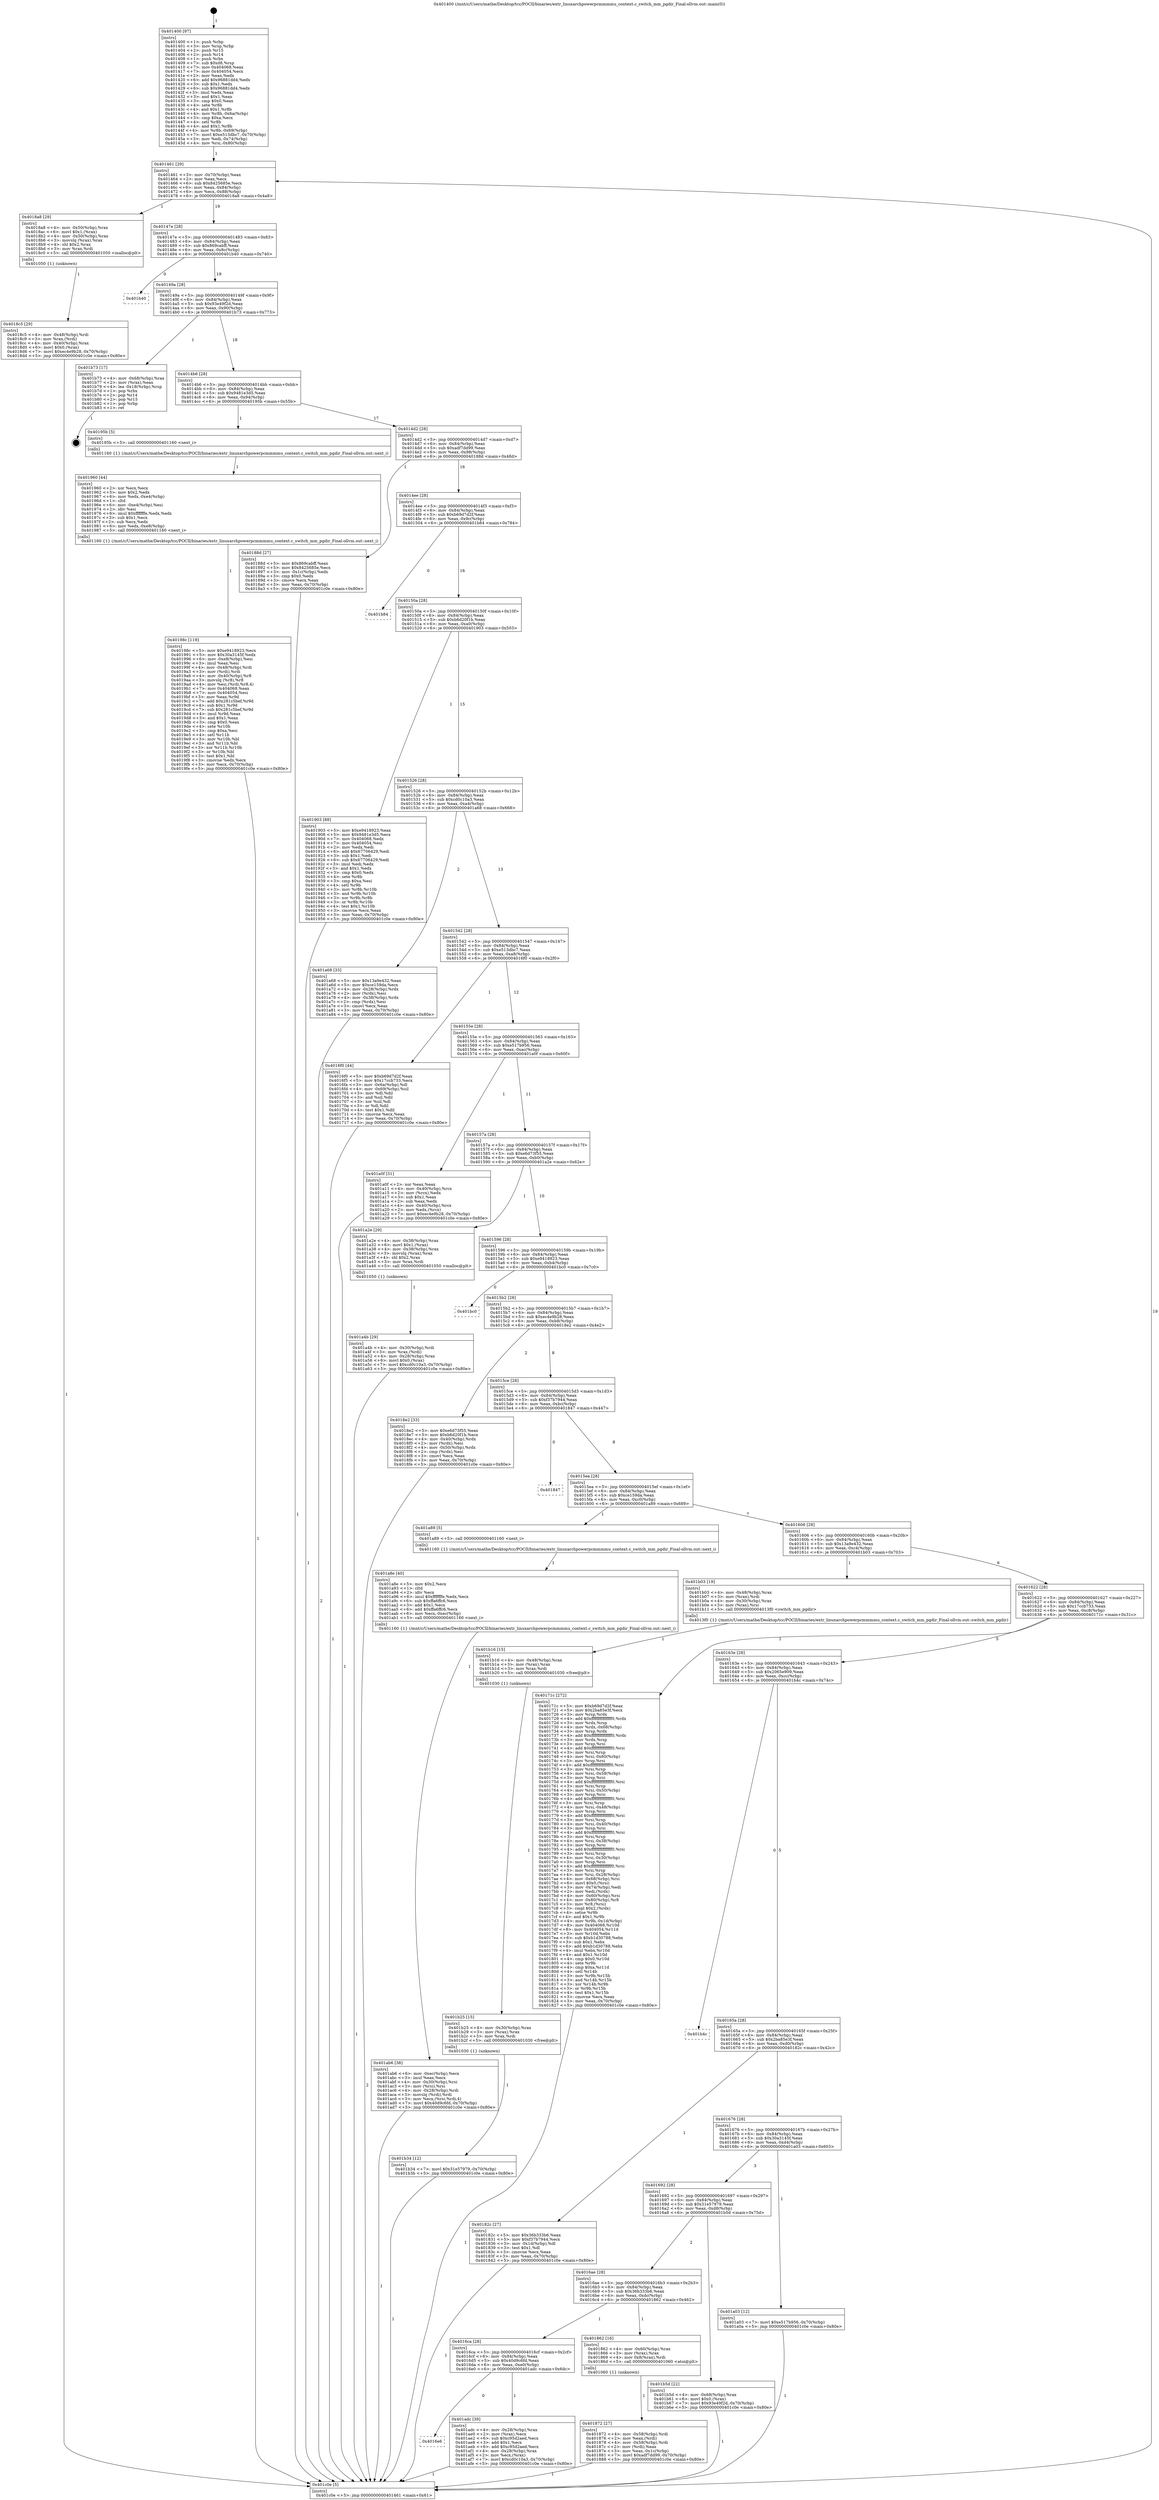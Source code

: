 digraph "0x401400" {
  label = "0x401400 (/mnt/c/Users/mathe/Desktop/tcc/POCII/binaries/extr_linuxarchpowerpcmmmmu_context.c_switch_mm_pgdir_Final-ollvm.out::main(0))"
  labelloc = "t"
  node[shape=record]

  Entry [label="",width=0.3,height=0.3,shape=circle,fillcolor=black,style=filled]
  "0x401461" [label="{
     0x401461 [29]\l
     | [instrs]\l
     &nbsp;&nbsp;0x401461 \<+3\>: mov -0x70(%rbp),%eax\l
     &nbsp;&nbsp;0x401464 \<+2\>: mov %eax,%ecx\l
     &nbsp;&nbsp;0x401466 \<+6\>: sub $0x8425685e,%ecx\l
     &nbsp;&nbsp;0x40146c \<+6\>: mov %eax,-0x84(%rbp)\l
     &nbsp;&nbsp;0x401472 \<+6\>: mov %ecx,-0x88(%rbp)\l
     &nbsp;&nbsp;0x401478 \<+6\>: je 00000000004018a8 \<main+0x4a8\>\l
  }"]
  "0x4018a8" [label="{
     0x4018a8 [29]\l
     | [instrs]\l
     &nbsp;&nbsp;0x4018a8 \<+4\>: mov -0x50(%rbp),%rax\l
     &nbsp;&nbsp;0x4018ac \<+6\>: movl $0x1,(%rax)\l
     &nbsp;&nbsp;0x4018b2 \<+4\>: mov -0x50(%rbp),%rax\l
     &nbsp;&nbsp;0x4018b6 \<+3\>: movslq (%rax),%rax\l
     &nbsp;&nbsp;0x4018b9 \<+4\>: shl $0x2,%rax\l
     &nbsp;&nbsp;0x4018bd \<+3\>: mov %rax,%rdi\l
     &nbsp;&nbsp;0x4018c0 \<+5\>: call 0000000000401050 \<malloc@plt\>\l
     | [calls]\l
     &nbsp;&nbsp;0x401050 \{1\} (unknown)\l
  }"]
  "0x40147e" [label="{
     0x40147e [28]\l
     | [instrs]\l
     &nbsp;&nbsp;0x40147e \<+5\>: jmp 0000000000401483 \<main+0x83\>\l
     &nbsp;&nbsp;0x401483 \<+6\>: mov -0x84(%rbp),%eax\l
     &nbsp;&nbsp;0x401489 \<+5\>: sub $0x869cabff,%eax\l
     &nbsp;&nbsp;0x40148e \<+6\>: mov %eax,-0x8c(%rbp)\l
     &nbsp;&nbsp;0x401494 \<+6\>: je 0000000000401b40 \<main+0x740\>\l
  }"]
  Exit [label="",width=0.3,height=0.3,shape=circle,fillcolor=black,style=filled,peripheries=2]
  "0x401b40" [label="{
     0x401b40\l
  }", style=dashed]
  "0x40149a" [label="{
     0x40149a [28]\l
     | [instrs]\l
     &nbsp;&nbsp;0x40149a \<+5\>: jmp 000000000040149f \<main+0x9f\>\l
     &nbsp;&nbsp;0x40149f \<+6\>: mov -0x84(%rbp),%eax\l
     &nbsp;&nbsp;0x4014a5 \<+5\>: sub $0x93e49f2d,%eax\l
     &nbsp;&nbsp;0x4014aa \<+6\>: mov %eax,-0x90(%rbp)\l
     &nbsp;&nbsp;0x4014b0 \<+6\>: je 0000000000401b73 \<main+0x773\>\l
  }"]
  "0x401b34" [label="{
     0x401b34 [12]\l
     | [instrs]\l
     &nbsp;&nbsp;0x401b34 \<+7\>: movl $0x31e57979,-0x70(%rbp)\l
     &nbsp;&nbsp;0x401b3b \<+5\>: jmp 0000000000401c0e \<main+0x80e\>\l
  }"]
  "0x401b73" [label="{
     0x401b73 [17]\l
     | [instrs]\l
     &nbsp;&nbsp;0x401b73 \<+4\>: mov -0x68(%rbp),%rax\l
     &nbsp;&nbsp;0x401b77 \<+2\>: mov (%rax),%eax\l
     &nbsp;&nbsp;0x401b79 \<+4\>: lea -0x18(%rbp),%rsp\l
     &nbsp;&nbsp;0x401b7d \<+1\>: pop %rbx\l
     &nbsp;&nbsp;0x401b7e \<+2\>: pop %r14\l
     &nbsp;&nbsp;0x401b80 \<+2\>: pop %r15\l
     &nbsp;&nbsp;0x401b82 \<+1\>: pop %rbp\l
     &nbsp;&nbsp;0x401b83 \<+1\>: ret\l
  }"]
  "0x4014b6" [label="{
     0x4014b6 [28]\l
     | [instrs]\l
     &nbsp;&nbsp;0x4014b6 \<+5\>: jmp 00000000004014bb \<main+0xbb\>\l
     &nbsp;&nbsp;0x4014bb \<+6\>: mov -0x84(%rbp),%eax\l
     &nbsp;&nbsp;0x4014c1 \<+5\>: sub $0x9481e3d5,%eax\l
     &nbsp;&nbsp;0x4014c6 \<+6\>: mov %eax,-0x94(%rbp)\l
     &nbsp;&nbsp;0x4014cc \<+6\>: je 000000000040195b \<main+0x55b\>\l
  }"]
  "0x401b25" [label="{
     0x401b25 [15]\l
     | [instrs]\l
     &nbsp;&nbsp;0x401b25 \<+4\>: mov -0x30(%rbp),%rax\l
     &nbsp;&nbsp;0x401b29 \<+3\>: mov (%rax),%rax\l
     &nbsp;&nbsp;0x401b2c \<+3\>: mov %rax,%rdi\l
     &nbsp;&nbsp;0x401b2f \<+5\>: call 0000000000401030 \<free@plt\>\l
     | [calls]\l
     &nbsp;&nbsp;0x401030 \{1\} (unknown)\l
  }"]
  "0x40195b" [label="{
     0x40195b [5]\l
     | [instrs]\l
     &nbsp;&nbsp;0x40195b \<+5\>: call 0000000000401160 \<next_i\>\l
     | [calls]\l
     &nbsp;&nbsp;0x401160 \{1\} (/mnt/c/Users/mathe/Desktop/tcc/POCII/binaries/extr_linuxarchpowerpcmmmmu_context.c_switch_mm_pgdir_Final-ollvm.out::next_i)\l
  }"]
  "0x4014d2" [label="{
     0x4014d2 [28]\l
     | [instrs]\l
     &nbsp;&nbsp;0x4014d2 \<+5\>: jmp 00000000004014d7 \<main+0xd7\>\l
     &nbsp;&nbsp;0x4014d7 \<+6\>: mov -0x84(%rbp),%eax\l
     &nbsp;&nbsp;0x4014dd \<+5\>: sub $0xadf7dd99,%eax\l
     &nbsp;&nbsp;0x4014e2 \<+6\>: mov %eax,-0x98(%rbp)\l
     &nbsp;&nbsp;0x4014e8 \<+6\>: je 000000000040188d \<main+0x48d\>\l
  }"]
  "0x401b16" [label="{
     0x401b16 [15]\l
     | [instrs]\l
     &nbsp;&nbsp;0x401b16 \<+4\>: mov -0x48(%rbp),%rax\l
     &nbsp;&nbsp;0x401b1a \<+3\>: mov (%rax),%rax\l
     &nbsp;&nbsp;0x401b1d \<+3\>: mov %rax,%rdi\l
     &nbsp;&nbsp;0x401b20 \<+5\>: call 0000000000401030 \<free@plt\>\l
     | [calls]\l
     &nbsp;&nbsp;0x401030 \{1\} (unknown)\l
  }"]
  "0x40188d" [label="{
     0x40188d [27]\l
     | [instrs]\l
     &nbsp;&nbsp;0x40188d \<+5\>: mov $0x869cabff,%eax\l
     &nbsp;&nbsp;0x401892 \<+5\>: mov $0x8425685e,%ecx\l
     &nbsp;&nbsp;0x401897 \<+3\>: mov -0x1c(%rbp),%edx\l
     &nbsp;&nbsp;0x40189a \<+3\>: cmp $0x0,%edx\l
     &nbsp;&nbsp;0x40189d \<+3\>: cmove %ecx,%eax\l
     &nbsp;&nbsp;0x4018a0 \<+3\>: mov %eax,-0x70(%rbp)\l
     &nbsp;&nbsp;0x4018a3 \<+5\>: jmp 0000000000401c0e \<main+0x80e\>\l
  }"]
  "0x4014ee" [label="{
     0x4014ee [28]\l
     | [instrs]\l
     &nbsp;&nbsp;0x4014ee \<+5\>: jmp 00000000004014f3 \<main+0xf3\>\l
     &nbsp;&nbsp;0x4014f3 \<+6\>: mov -0x84(%rbp),%eax\l
     &nbsp;&nbsp;0x4014f9 \<+5\>: sub $0xb69d7d2f,%eax\l
     &nbsp;&nbsp;0x4014fe \<+6\>: mov %eax,-0x9c(%rbp)\l
     &nbsp;&nbsp;0x401504 \<+6\>: je 0000000000401b84 \<main+0x784\>\l
  }"]
  "0x4016e6" [label="{
     0x4016e6\l
  }", style=dashed]
  "0x401b84" [label="{
     0x401b84\l
  }", style=dashed]
  "0x40150a" [label="{
     0x40150a [28]\l
     | [instrs]\l
     &nbsp;&nbsp;0x40150a \<+5\>: jmp 000000000040150f \<main+0x10f\>\l
     &nbsp;&nbsp;0x40150f \<+6\>: mov -0x84(%rbp),%eax\l
     &nbsp;&nbsp;0x401515 \<+5\>: sub $0xb6d20f1b,%eax\l
     &nbsp;&nbsp;0x40151a \<+6\>: mov %eax,-0xa0(%rbp)\l
     &nbsp;&nbsp;0x401520 \<+6\>: je 0000000000401903 \<main+0x503\>\l
  }"]
  "0x401adc" [label="{
     0x401adc [39]\l
     | [instrs]\l
     &nbsp;&nbsp;0x401adc \<+4\>: mov -0x28(%rbp),%rax\l
     &nbsp;&nbsp;0x401ae0 \<+2\>: mov (%rax),%ecx\l
     &nbsp;&nbsp;0x401ae2 \<+6\>: sub $0xc95d2aed,%ecx\l
     &nbsp;&nbsp;0x401ae8 \<+3\>: add $0x1,%ecx\l
     &nbsp;&nbsp;0x401aeb \<+6\>: add $0xc95d2aed,%ecx\l
     &nbsp;&nbsp;0x401af1 \<+4\>: mov -0x28(%rbp),%rax\l
     &nbsp;&nbsp;0x401af5 \<+2\>: mov %ecx,(%rax)\l
     &nbsp;&nbsp;0x401af7 \<+7\>: movl $0xcd0c10a3,-0x70(%rbp)\l
     &nbsp;&nbsp;0x401afe \<+5\>: jmp 0000000000401c0e \<main+0x80e\>\l
  }"]
  "0x401903" [label="{
     0x401903 [88]\l
     | [instrs]\l
     &nbsp;&nbsp;0x401903 \<+5\>: mov $0xe9418923,%eax\l
     &nbsp;&nbsp;0x401908 \<+5\>: mov $0x9481e3d5,%ecx\l
     &nbsp;&nbsp;0x40190d \<+7\>: mov 0x404068,%edx\l
     &nbsp;&nbsp;0x401914 \<+7\>: mov 0x404054,%esi\l
     &nbsp;&nbsp;0x40191b \<+2\>: mov %edx,%edi\l
     &nbsp;&nbsp;0x40191d \<+6\>: add $0x67706429,%edi\l
     &nbsp;&nbsp;0x401923 \<+3\>: sub $0x1,%edi\l
     &nbsp;&nbsp;0x401926 \<+6\>: sub $0x67706429,%edi\l
     &nbsp;&nbsp;0x40192c \<+3\>: imul %edi,%edx\l
     &nbsp;&nbsp;0x40192f \<+3\>: and $0x1,%edx\l
     &nbsp;&nbsp;0x401932 \<+3\>: cmp $0x0,%edx\l
     &nbsp;&nbsp;0x401935 \<+4\>: sete %r8b\l
     &nbsp;&nbsp;0x401939 \<+3\>: cmp $0xa,%esi\l
     &nbsp;&nbsp;0x40193c \<+4\>: setl %r9b\l
     &nbsp;&nbsp;0x401940 \<+3\>: mov %r8b,%r10b\l
     &nbsp;&nbsp;0x401943 \<+3\>: and %r9b,%r10b\l
     &nbsp;&nbsp;0x401946 \<+3\>: xor %r9b,%r8b\l
     &nbsp;&nbsp;0x401949 \<+3\>: or %r8b,%r10b\l
     &nbsp;&nbsp;0x40194c \<+4\>: test $0x1,%r10b\l
     &nbsp;&nbsp;0x401950 \<+3\>: cmovne %ecx,%eax\l
     &nbsp;&nbsp;0x401953 \<+3\>: mov %eax,-0x70(%rbp)\l
     &nbsp;&nbsp;0x401956 \<+5\>: jmp 0000000000401c0e \<main+0x80e\>\l
  }"]
  "0x401526" [label="{
     0x401526 [28]\l
     | [instrs]\l
     &nbsp;&nbsp;0x401526 \<+5\>: jmp 000000000040152b \<main+0x12b\>\l
     &nbsp;&nbsp;0x40152b \<+6\>: mov -0x84(%rbp),%eax\l
     &nbsp;&nbsp;0x401531 \<+5\>: sub $0xcd0c10a3,%eax\l
     &nbsp;&nbsp;0x401536 \<+6\>: mov %eax,-0xa4(%rbp)\l
     &nbsp;&nbsp;0x40153c \<+6\>: je 0000000000401a68 \<main+0x668\>\l
  }"]
  "0x401ab6" [label="{
     0x401ab6 [38]\l
     | [instrs]\l
     &nbsp;&nbsp;0x401ab6 \<+6\>: mov -0xec(%rbp),%ecx\l
     &nbsp;&nbsp;0x401abc \<+3\>: imul %eax,%ecx\l
     &nbsp;&nbsp;0x401abf \<+4\>: mov -0x30(%rbp),%rsi\l
     &nbsp;&nbsp;0x401ac3 \<+3\>: mov (%rsi),%rsi\l
     &nbsp;&nbsp;0x401ac6 \<+4\>: mov -0x28(%rbp),%rdi\l
     &nbsp;&nbsp;0x401aca \<+3\>: movslq (%rdi),%rdi\l
     &nbsp;&nbsp;0x401acd \<+3\>: mov %ecx,(%rsi,%rdi,4)\l
     &nbsp;&nbsp;0x401ad0 \<+7\>: movl $0x40d9c6fd,-0x70(%rbp)\l
     &nbsp;&nbsp;0x401ad7 \<+5\>: jmp 0000000000401c0e \<main+0x80e\>\l
  }"]
  "0x401a68" [label="{
     0x401a68 [33]\l
     | [instrs]\l
     &nbsp;&nbsp;0x401a68 \<+5\>: mov $0x13a9e432,%eax\l
     &nbsp;&nbsp;0x401a6d \<+5\>: mov $0xce159da,%ecx\l
     &nbsp;&nbsp;0x401a72 \<+4\>: mov -0x28(%rbp),%rdx\l
     &nbsp;&nbsp;0x401a76 \<+2\>: mov (%rdx),%esi\l
     &nbsp;&nbsp;0x401a78 \<+4\>: mov -0x38(%rbp),%rdx\l
     &nbsp;&nbsp;0x401a7c \<+2\>: cmp (%rdx),%esi\l
     &nbsp;&nbsp;0x401a7e \<+3\>: cmovl %ecx,%eax\l
     &nbsp;&nbsp;0x401a81 \<+3\>: mov %eax,-0x70(%rbp)\l
     &nbsp;&nbsp;0x401a84 \<+5\>: jmp 0000000000401c0e \<main+0x80e\>\l
  }"]
  "0x401542" [label="{
     0x401542 [28]\l
     | [instrs]\l
     &nbsp;&nbsp;0x401542 \<+5\>: jmp 0000000000401547 \<main+0x147\>\l
     &nbsp;&nbsp;0x401547 \<+6\>: mov -0x84(%rbp),%eax\l
     &nbsp;&nbsp;0x40154d \<+5\>: sub $0xe513dbc7,%eax\l
     &nbsp;&nbsp;0x401552 \<+6\>: mov %eax,-0xa8(%rbp)\l
     &nbsp;&nbsp;0x401558 \<+6\>: je 00000000004016f0 \<main+0x2f0\>\l
  }"]
  "0x401a8e" [label="{
     0x401a8e [40]\l
     | [instrs]\l
     &nbsp;&nbsp;0x401a8e \<+5\>: mov $0x2,%ecx\l
     &nbsp;&nbsp;0x401a93 \<+1\>: cltd\l
     &nbsp;&nbsp;0x401a94 \<+2\>: idiv %ecx\l
     &nbsp;&nbsp;0x401a96 \<+6\>: imul $0xfffffffe,%edx,%ecx\l
     &nbsp;&nbsp;0x401a9c \<+6\>: sub $0xffa6ffc6,%ecx\l
     &nbsp;&nbsp;0x401aa2 \<+3\>: add $0x1,%ecx\l
     &nbsp;&nbsp;0x401aa5 \<+6\>: add $0xffa6ffc6,%ecx\l
     &nbsp;&nbsp;0x401aab \<+6\>: mov %ecx,-0xec(%rbp)\l
     &nbsp;&nbsp;0x401ab1 \<+5\>: call 0000000000401160 \<next_i\>\l
     | [calls]\l
     &nbsp;&nbsp;0x401160 \{1\} (/mnt/c/Users/mathe/Desktop/tcc/POCII/binaries/extr_linuxarchpowerpcmmmmu_context.c_switch_mm_pgdir_Final-ollvm.out::next_i)\l
  }"]
  "0x4016f0" [label="{
     0x4016f0 [44]\l
     | [instrs]\l
     &nbsp;&nbsp;0x4016f0 \<+5\>: mov $0xb69d7d2f,%eax\l
     &nbsp;&nbsp;0x4016f5 \<+5\>: mov $0x17ccb733,%ecx\l
     &nbsp;&nbsp;0x4016fa \<+3\>: mov -0x6a(%rbp),%dl\l
     &nbsp;&nbsp;0x4016fd \<+4\>: mov -0x69(%rbp),%sil\l
     &nbsp;&nbsp;0x401701 \<+3\>: mov %dl,%dil\l
     &nbsp;&nbsp;0x401704 \<+3\>: and %sil,%dil\l
     &nbsp;&nbsp;0x401707 \<+3\>: xor %sil,%dl\l
     &nbsp;&nbsp;0x40170a \<+3\>: or %dl,%dil\l
     &nbsp;&nbsp;0x40170d \<+4\>: test $0x1,%dil\l
     &nbsp;&nbsp;0x401711 \<+3\>: cmovne %ecx,%eax\l
     &nbsp;&nbsp;0x401714 \<+3\>: mov %eax,-0x70(%rbp)\l
     &nbsp;&nbsp;0x401717 \<+5\>: jmp 0000000000401c0e \<main+0x80e\>\l
  }"]
  "0x40155e" [label="{
     0x40155e [28]\l
     | [instrs]\l
     &nbsp;&nbsp;0x40155e \<+5\>: jmp 0000000000401563 \<main+0x163\>\l
     &nbsp;&nbsp;0x401563 \<+6\>: mov -0x84(%rbp),%eax\l
     &nbsp;&nbsp;0x401569 \<+5\>: sub $0xe517b956,%eax\l
     &nbsp;&nbsp;0x40156e \<+6\>: mov %eax,-0xac(%rbp)\l
     &nbsp;&nbsp;0x401574 \<+6\>: je 0000000000401a0f \<main+0x60f\>\l
  }"]
  "0x401c0e" [label="{
     0x401c0e [5]\l
     | [instrs]\l
     &nbsp;&nbsp;0x401c0e \<+5\>: jmp 0000000000401461 \<main+0x61\>\l
  }"]
  "0x401400" [label="{
     0x401400 [97]\l
     | [instrs]\l
     &nbsp;&nbsp;0x401400 \<+1\>: push %rbp\l
     &nbsp;&nbsp;0x401401 \<+3\>: mov %rsp,%rbp\l
     &nbsp;&nbsp;0x401404 \<+2\>: push %r15\l
     &nbsp;&nbsp;0x401406 \<+2\>: push %r14\l
     &nbsp;&nbsp;0x401408 \<+1\>: push %rbx\l
     &nbsp;&nbsp;0x401409 \<+7\>: sub $0xd8,%rsp\l
     &nbsp;&nbsp;0x401410 \<+7\>: mov 0x404068,%eax\l
     &nbsp;&nbsp;0x401417 \<+7\>: mov 0x404054,%ecx\l
     &nbsp;&nbsp;0x40141e \<+2\>: mov %eax,%edx\l
     &nbsp;&nbsp;0x401420 \<+6\>: add $0x96881dd4,%edx\l
     &nbsp;&nbsp;0x401426 \<+3\>: sub $0x1,%edx\l
     &nbsp;&nbsp;0x401429 \<+6\>: sub $0x96881dd4,%edx\l
     &nbsp;&nbsp;0x40142f \<+3\>: imul %edx,%eax\l
     &nbsp;&nbsp;0x401432 \<+3\>: and $0x1,%eax\l
     &nbsp;&nbsp;0x401435 \<+3\>: cmp $0x0,%eax\l
     &nbsp;&nbsp;0x401438 \<+4\>: sete %r8b\l
     &nbsp;&nbsp;0x40143c \<+4\>: and $0x1,%r8b\l
     &nbsp;&nbsp;0x401440 \<+4\>: mov %r8b,-0x6a(%rbp)\l
     &nbsp;&nbsp;0x401444 \<+3\>: cmp $0xa,%ecx\l
     &nbsp;&nbsp;0x401447 \<+4\>: setl %r8b\l
     &nbsp;&nbsp;0x40144b \<+4\>: and $0x1,%r8b\l
     &nbsp;&nbsp;0x40144f \<+4\>: mov %r8b,-0x69(%rbp)\l
     &nbsp;&nbsp;0x401453 \<+7\>: movl $0xe513dbc7,-0x70(%rbp)\l
     &nbsp;&nbsp;0x40145a \<+3\>: mov %edi,-0x74(%rbp)\l
     &nbsp;&nbsp;0x40145d \<+4\>: mov %rsi,-0x80(%rbp)\l
  }"]
  "0x401a4b" [label="{
     0x401a4b [29]\l
     | [instrs]\l
     &nbsp;&nbsp;0x401a4b \<+4\>: mov -0x30(%rbp),%rdi\l
     &nbsp;&nbsp;0x401a4f \<+3\>: mov %rax,(%rdi)\l
     &nbsp;&nbsp;0x401a52 \<+4\>: mov -0x28(%rbp),%rax\l
     &nbsp;&nbsp;0x401a56 \<+6\>: movl $0x0,(%rax)\l
     &nbsp;&nbsp;0x401a5c \<+7\>: movl $0xcd0c10a3,-0x70(%rbp)\l
     &nbsp;&nbsp;0x401a63 \<+5\>: jmp 0000000000401c0e \<main+0x80e\>\l
  }"]
  "0x401a0f" [label="{
     0x401a0f [31]\l
     | [instrs]\l
     &nbsp;&nbsp;0x401a0f \<+2\>: xor %eax,%eax\l
     &nbsp;&nbsp;0x401a11 \<+4\>: mov -0x40(%rbp),%rcx\l
     &nbsp;&nbsp;0x401a15 \<+2\>: mov (%rcx),%edx\l
     &nbsp;&nbsp;0x401a17 \<+3\>: sub $0x1,%eax\l
     &nbsp;&nbsp;0x401a1a \<+2\>: sub %eax,%edx\l
     &nbsp;&nbsp;0x401a1c \<+4\>: mov -0x40(%rbp),%rcx\l
     &nbsp;&nbsp;0x401a20 \<+2\>: mov %edx,(%rcx)\l
     &nbsp;&nbsp;0x401a22 \<+7\>: movl $0xec4e9b28,-0x70(%rbp)\l
     &nbsp;&nbsp;0x401a29 \<+5\>: jmp 0000000000401c0e \<main+0x80e\>\l
  }"]
  "0x40157a" [label="{
     0x40157a [28]\l
     | [instrs]\l
     &nbsp;&nbsp;0x40157a \<+5\>: jmp 000000000040157f \<main+0x17f\>\l
     &nbsp;&nbsp;0x40157f \<+6\>: mov -0x84(%rbp),%eax\l
     &nbsp;&nbsp;0x401585 \<+5\>: sub $0xe6d73f55,%eax\l
     &nbsp;&nbsp;0x40158a \<+6\>: mov %eax,-0xb0(%rbp)\l
     &nbsp;&nbsp;0x401590 \<+6\>: je 0000000000401a2e \<main+0x62e\>\l
  }"]
  "0x40198c" [label="{
     0x40198c [119]\l
     | [instrs]\l
     &nbsp;&nbsp;0x40198c \<+5\>: mov $0xe9418923,%ecx\l
     &nbsp;&nbsp;0x401991 \<+5\>: mov $0x30a3145f,%edx\l
     &nbsp;&nbsp;0x401996 \<+6\>: mov -0xe8(%rbp),%esi\l
     &nbsp;&nbsp;0x40199c \<+3\>: imul %eax,%esi\l
     &nbsp;&nbsp;0x40199f \<+4\>: mov -0x48(%rbp),%rdi\l
     &nbsp;&nbsp;0x4019a3 \<+3\>: mov (%rdi),%rdi\l
     &nbsp;&nbsp;0x4019a6 \<+4\>: mov -0x40(%rbp),%r8\l
     &nbsp;&nbsp;0x4019aa \<+3\>: movslq (%r8),%r8\l
     &nbsp;&nbsp;0x4019ad \<+4\>: mov %esi,(%rdi,%r8,4)\l
     &nbsp;&nbsp;0x4019b1 \<+7\>: mov 0x404068,%eax\l
     &nbsp;&nbsp;0x4019b8 \<+7\>: mov 0x404054,%esi\l
     &nbsp;&nbsp;0x4019bf \<+3\>: mov %eax,%r9d\l
     &nbsp;&nbsp;0x4019c2 \<+7\>: add $0x281c5bef,%r9d\l
     &nbsp;&nbsp;0x4019c9 \<+4\>: sub $0x1,%r9d\l
     &nbsp;&nbsp;0x4019cd \<+7\>: sub $0x281c5bef,%r9d\l
     &nbsp;&nbsp;0x4019d4 \<+4\>: imul %r9d,%eax\l
     &nbsp;&nbsp;0x4019d8 \<+3\>: and $0x1,%eax\l
     &nbsp;&nbsp;0x4019db \<+3\>: cmp $0x0,%eax\l
     &nbsp;&nbsp;0x4019de \<+4\>: sete %r10b\l
     &nbsp;&nbsp;0x4019e2 \<+3\>: cmp $0xa,%esi\l
     &nbsp;&nbsp;0x4019e5 \<+4\>: setl %r11b\l
     &nbsp;&nbsp;0x4019e9 \<+3\>: mov %r10b,%bl\l
     &nbsp;&nbsp;0x4019ec \<+3\>: and %r11b,%bl\l
     &nbsp;&nbsp;0x4019ef \<+3\>: xor %r11b,%r10b\l
     &nbsp;&nbsp;0x4019f2 \<+3\>: or %r10b,%bl\l
     &nbsp;&nbsp;0x4019f5 \<+3\>: test $0x1,%bl\l
     &nbsp;&nbsp;0x4019f8 \<+3\>: cmovne %edx,%ecx\l
     &nbsp;&nbsp;0x4019fb \<+3\>: mov %ecx,-0x70(%rbp)\l
     &nbsp;&nbsp;0x4019fe \<+5\>: jmp 0000000000401c0e \<main+0x80e\>\l
  }"]
  "0x401a2e" [label="{
     0x401a2e [29]\l
     | [instrs]\l
     &nbsp;&nbsp;0x401a2e \<+4\>: mov -0x38(%rbp),%rax\l
     &nbsp;&nbsp;0x401a32 \<+6\>: movl $0x1,(%rax)\l
     &nbsp;&nbsp;0x401a38 \<+4\>: mov -0x38(%rbp),%rax\l
     &nbsp;&nbsp;0x401a3c \<+3\>: movslq (%rax),%rax\l
     &nbsp;&nbsp;0x401a3f \<+4\>: shl $0x2,%rax\l
     &nbsp;&nbsp;0x401a43 \<+3\>: mov %rax,%rdi\l
     &nbsp;&nbsp;0x401a46 \<+5\>: call 0000000000401050 \<malloc@plt\>\l
     | [calls]\l
     &nbsp;&nbsp;0x401050 \{1\} (unknown)\l
  }"]
  "0x401596" [label="{
     0x401596 [28]\l
     | [instrs]\l
     &nbsp;&nbsp;0x401596 \<+5\>: jmp 000000000040159b \<main+0x19b\>\l
     &nbsp;&nbsp;0x40159b \<+6\>: mov -0x84(%rbp),%eax\l
     &nbsp;&nbsp;0x4015a1 \<+5\>: sub $0xe9418923,%eax\l
     &nbsp;&nbsp;0x4015a6 \<+6\>: mov %eax,-0xb4(%rbp)\l
     &nbsp;&nbsp;0x4015ac \<+6\>: je 0000000000401bc0 \<main+0x7c0\>\l
  }"]
  "0x401960" [label="{
     0x401960 [44]\l
     | [instrs]\l
     &nbsp;&nbsp;0x401960 \<+2\>: xor %ecx,%ecx\l
     &nbsp;&nbsp;0x401962 \<+5\>: mov $0x2,%edx\l
     &nbsp;&nbsp;0x401967 \<+6\>: mov %edx,-0xe4(%rbp)\l
     &nbsp;&nbsp;0x40196d \<+1\>: cltd\l
     &nbsp;&nbsp;0x40196e \<+6\>: mov -0xe4(%rbp),%esi\l
     &nbsp;&nbsp;0x401974 \<+2\>: idiv %esi\l
     &nbsp;&nbsp;0x401976 \<+6\>: imul $0xfffffffe,%edx,%edx\l
     &nbsp;&nbsp;0x40197c \<+3\>: sub $0x1,%ecx\l
     &nbsp;&nbsp;0x40197f \<+2\>: sub %ecx,%edx\l
     &nbsp;&nbsp;0x401981 \<+6\>: mov %edx,-0xe8(%rbp)\l
     &nbsp;&nbsp;0x401987 \<+5\>: call 0000000000401160 \<next_i\>\l
     | [calls]\l
     &nbsp;&nbsp;0x401160 \{1\} (/mnt/c/Users/mathe/Desktop/tcc/POCII/binaries/extr_linuxarchpowerpcmmmmu_context.c_switch_mm_pgdir_Final-ollvm.out::next_i)\l
  }"]
  "0x401bc0" [label="{
     0x401bc0\l
  }", style=dashed]
  "0x4015b2" [label="{
     0x4015b2 [28]\l
     | [instrs]\l
     &nbsp;&nbsp;0x4015b2 \<+5\>: jmp 00000000004015b7 \<main+0x1b7\>\l
     &nbsp;&nbsp;0x4015b7 \<+6\>: mov -0x84(%rbp),%eax\l
     &nbsp;&nbsp;0x4015bd \<+5\>: sub $0xec4e9b28,%eax\l
     &nbsp;&nbsp;0x4015c2 \<+6\>: mov %eax,-0xb8(%rbp)\l
     &nbsp;&nbsp;0x4015c8 \<+6\>: je 00000000004018e2 \<main+0x4e2\>\l
  }"]
  "0x4018c5" [label="{
     0x4018c5 [29]\l
     | [instrs]\l
     &nbsp;&nbsp;0x4018c5 \<+4\>: mov -0x48(%rbp),%rdi\l
     &nbsp;&nbsp;0x4018c9 \<+3\>: mov %rax,(%rdi)\l
     &nbsp;&nbsp;0x4018cc \<+4\>: mov -0x40(%rbp),%rax\l
     &nbsp;&nbsp;0x4018d0 \<+6\>: movl $0x0,(%rax)\l
     &nbsp;&nbsp;0x4018d6 \<+7\>: movl $0xec4e9b28,-0x70(%rbp)\l
     &nbsp;&nbsp;0x4018dd \<+5\>: jmp 0000000000401c0e \<main+0x80e\>\l
  }"]
  "0x4018e2" [label="{
     0x4018e2 [33]\l
     | [instrs]\l
     &nbsp;&nbsp;0x4018e2 \<+5\>: mov $0xe6d73f55,%eax\l
     &nbsp;&nbsp;0x4018e7 \<+5\>: mov $0xb6d20f1b,%ecx\l
     &nbsp;&nbsp;0x4018ec \<+4\>: mov -0x40(%rbp),%rdx\l
     &nbsp;&nbsp;0x4018f0 \<+2\>: mov (%rdx),%esi\l
     &nbsp;&nbsp;0x4018f2 \<+4\>: mov -0x50(%rbp),%rdx\l
     &nbsp;&nbsp;0x4018f6 \<+2\>: cmp (%rdx),%esi\l
     &nbsp;&nbsp;0x4018f8 \<+3\>: cmovl %ecx,%eax\l
     &nbsp;&nbsp;0x4018fb \<+3\>: mov %eax,-0x70(%rbp)\l
     &nbsp;&nbsp;0x4018fe \<+5\>: jmp 0000000000401c0e \<main+0x80e\>\l
  }"]
  "0x4015ce" [label="{
     0x4015ce [28]\l
     | [instrs]\l
     &nbsp;&nbsp;0x4015ce \<+5\>: jmp 00000000004015d3 \<main+0x1d3\>\l
     &nbsp;&nbsp;0x4015d3 \<+6\>: mov -0x84(%rbp),%eax\l
     &nbsp;&nbsp;0x4015d9 \<+5\>: sub $0xf37b7944,%eax\l
     &nbsp;&nbsp;0x4015de \<+6\>: mov %eax,-0xbc(%rbp)\l
     &nbsp;&nbsp;0x4015e4 \<+6\>: je 0000000000401847 \<main+0x447\>\l
  }"]
  "0x401872" [label="{
     0x401872 [27]\l
     | [instrs]\l
     &nbsp;&nbsp;0x401872 \<+4\>: mov -0x58(%rbp),%rdi\l
     &nbsp;&nbsp;0x401876 \<+2\>: mov %eax,(%rdi)\l
     &nbsp;&nbsp;0x401878 \<+4\>: mov -0x58(%rbp),%rdi\l
     &nbsp;&nbsp;0x40187c \<+2\>: mov (%rdi),%eax\l
     &nbsp;&nbsp;0x40187e \<+3\>: mov %eax,-0x1c(%rbp)\l
     &nbsp;&nbsp;0x401881 \<+7\>: movl $0xadf7dd99,-0x70(%rbp)\l
     &nbsp;&nbsp;0x401888 \<+5\>: jmp 0000000000401c0e \<main+0x80e\>\l
  }"]
  "0x401847" [label="{
     0x401847\l
  }", style=dashed]
  "0x4015ea" [label="{
     0x4015ea [28]\l
     | [instrs]\l
     &nbsp;&nbsp;0x4015ea \<+5\>: jmp 00000000004015ef \<main+0x1ef\>\l
     &nbsp;&nbsp;0x4015ef \<+6\>: mov -0x84(%rbp),%eax\l
     &nbsp;&nbsp;0x4015f5 \<+5\>: sub $0xce159da,%eax\l
     &nbsp;&nbsp;0x4015fa \<+6\>: mov %eax,-0xc0(%rbp)\l
     &nbsp;&nbsp;0x401600 \<+6\>: je 0000000000401a89 \<main+0x689\>\l
  }"]
  "0x4016ca" [label="{
     0x4016ca [28]\l
     | [instrs]\l
     &nbsp;&nbsp;0x4016ca \<+5\>: jmp 00000000004016cf \<main+0x2cf\>\l
     &nbsp;&nbsp;0x4016cf \<+6\>: mov -0x84(%rbp),%eax\l
     &nbsp;&nbsp;0x4016d5 \<+5\>: sub $0x40d9c6fd,%eax\l
     &nbsp;&nbsp;0x4016da \<+6\>: mov %eax,-0xe0(%rbp)\l
     &nbsp;&nbsp;0x4016e0 \<+6\>: je 0000000000401adc \<main+0x6dc\>\l
  }"]
  "0x401a89" [label="{
     0x401a89 [5]\l
     | [instrs]\l
     &nbsp;&nbsp;0x401a89 \<+5\>: call 0000000000401160 \<next_i\>\l
     | [calls]\l
     &nbsp;&nbsp;0x401160 \{1\} (/mnt/c/Users/mathe/Desktop/tcc/POCII/binaries/extr_linuxarchpowerpcmmmmu_context.c_switch_mm_pgdir_Final-ollvm.out::next_i)\l
  }"]
  "0x401606" [label="{
     0x401606 [28]\l
     | [instrs]\l
     &nbsp;&nbsp;0x401606 \<+5\>: jmp 000000000040160b \<main+0x20b\>\l
     &nbsp;&nbsp;0x40160b \<+6\>: mov -0x84(%rbp),%eax\l
     &nbsp;&nbsp;0x401611 \<+5\>: sub $0x13a9e432,%eax\l
     &nbsp;&nbsp;0x401616 \<+6\>: mov %eax,-0xc4(%rbp)\l
     &nbsp;&nbsp;0x40161c \<+6\>: je 0000000000401b03 \<main+0x703\>\l
  }"]
  "0x401862" [label="{
     0x401862 [16]\l
     | [instrs]\l
     &nbsp;&nbsp;0x401862 \<+4\>: mov -0x60(%rbp),%rax\l
     &nbsp;&nbsp;0x401866 \<+3\>: mov (%rax),%rax\l
     &nbsp;&nbsp;0x401869 \<+4\>: mov 0x8(%rax),%rdi\l
     &nbsp;&nbsp;0x40186d \<+5\>: call 0000000000401060 \<atoi@plt\>\l
     | [calls]\l
     &nbsp;&nbsp;0x401060 \{1\} (unknown)\l
  }"]
  "0x401b03" [label="{
     0x401b03 [19]\l
     | [instrs]\l
     &nbsp;&nbsp;0x401b03 \<+4\>: mov -0x48(%rbp),%rax\l
     &nbsp;&nbsp;0x401b07 \<+3\>: mov (%rax),%rdi\l
     &nbsp;&nbsp;0x401b0a \<+4\>: mov -0x30(%rbp),%rax\l
     &nbsp;&nbsp;0x401b0e \<+3\>: mov (%rax),%rsi\l
     &nbsp;&nbsp;0x401b11 \<+5\>: call 00000000004013f0 \<switch_mm_pgdir\>\l
     | [calls]\l
     &nbsp;&nbsp;0x4013f0 \{1\} (/mnt/c/Users/mathe/Desktop/tcc/POCII/binaries/extr_linuxarchpowerpcmmmmu_context.c_switch_mm_pgdir_Final-ollvm.out::switch_mm_pgdir)\l
  }"]
  "0x401622" [label="{
     0x401622 [28]\l
     | [instrs]\l
     &nbsp;&nbsp;0x401622 \<+5\>: jmp 0000000000401627 \<main+0x227\>\l
     &nbsp;&nbsp;0x401627 \<+6\>: mov -0x84(%rbp),%eax\l
     &nbsp;&nbsp;0x40162d \<+5\>: sub $0x17ccb733,%eax\l
     &nbsp;&nbsp;0x401632 \<+6\>: mov %eax,-0xc8(%rbp)\l
     &nbsp;&nbsp;0x401638 \<+6\>: je 000000000040171c \<main+0x31c\>\l
  }"]
  "0x4016ae" [label="{
     0x4016ae [28]\l
     | [instrs]\l
     &nbsp;&nbsp;0x4016ae \<+5\>: jmp 00000000004016b3 \<main+0x2b3\>\l
     &nbsp;&nbsp;0x4016b3 \<+6\>: mov -0x84(%rbp),%eax\l
     &nbsp;&nbsp;0x4016b9 \<+5\>: sub $0x36b333b6,%eax\l
     &nbsp;&nbsp;0x4016be \<+6\>: mov %eax,-0xdc(%rbp)\l
     &nbsp;&nbsp;0x4016c4 \<+6\>: je 0000000000401862 \<main+0x462\>\l
  }"]
  "0x40171c" [label="{
     0x40171c [272]\l
     | [instrs]\l
     &nbsp;&nbsp;0x40171c \<+5\>: mov $0xb69d7d2f,%eax\l
     &nbsp;&nbsp;0x401721 \<+5\>: mov $0x2ba85e3f,%ecx\l
     &nbsp;&nbsp;0x401726 \<+3\>: mov %rsp,%rdx\l
     &nbsp;&nbsp;0x401729 \<+4\>: add $0xfffffffffffffff0,%rdx\l
     &nbsp;&nbsp;0x40172d \<+3\>: mov %rdx,%rsp\l
     &nbsp;&nbsp;0x401730 \<+4\>: mov %rdx,-0x68(%rbp)\l
     &nbsp;&nbsp;0x401734 \<+3\>: mov %rsp,%rdx\l
     &nbsp;&nbsp;0x401737 \<+4\>: add $0xfffffffffffffff0,%rdx\l
     &nbsp;&nbsp;0x40173b \<+3\>: mov %rdx,%rsp\l
     &nbsp;&nbsp;0x40173e \<+3\>: mov %rsp,%rsi\l
     &nbsp;&nbsp;0x401741 \<+4\>: add $0xfffffffffffffff0,%rsi\l
     &nbsp;&nbsp;0x401745 \<+3\>: mov %rsi,%rsp\l
     &nbsp;&nbsp;0x401748 \<+4\>: mov %rsi,-0x60(%rbp)\l
     &nbsp;&nbsp;0x40174c \<+3\>: mov %rsp,%rsi\l
     &nbsp;&nbsp;0x40174f \<+4\>: add $0xfffffffffffffff0,%rsi\l
     &nbsp;&nbsp;0x401753 \<+3\>: mov %rsi,%rsp\l
     &nbsp;&nbsp;0x401756 \<+4\>: mov %rsi,-0x58(%rbp)\l
     &nbsp;&nbsp;0x40175a \<+3\>: mov %rsp,%rsi\l
     &nbsp;&nbsp;0x40175d \<+4\>: add $0xfffffffffffffff0,%rsi\l
     &nbsp;&nbsp;0x401761 \<+3\>: mov %rsi,%rsp\l
     &nbsp;&nbsp;0x401764 \<+4\>: mov %rsi,-0x50(%rbp)\l
     &nbsp;&nbsp;0x401768 \<+3\>: mov %rsp,%rsi\l
     &nbsp;&nbsp;0x40176b \<+4\>: add $0xfffffffffffffff0,%rsi\l
     &nbsp;&nbsp;0x40176f \<+3\>: mov %rsi,%rsp\l
     &nbsp;&nbsp;0x401772 \<+4\>: mov %rsi,-0x48(%rbp)\l
     &nbsp;&nbsp;0x401776 \<+3\>: mov %rsp,%rsi\l
     &nbsp;&nbsp;0x401779 \<+4\>: add $0xfffffffffffffff0,%rsi\l
     &nbsp;&nbsp;0x40177d \<+3\>: mov %rsi,%rsp\l
     &nbsp;&nbsp;0x401780 \<+4\>: mov %rsi,-0x40(%rbp)\l
     &nbsp;&nbsp;0x401784 \<+3\>: mov %rsp,%rsi\l
     &nbsp;&nbsp;0x401787 \<+4\>: add $0xfffffffffffffff0,%rsi\l
     &nbsp;&nbsp;0x40178b \<+3\>: mov %rsi,%rsp\l
     &nbsp;&nbsp;0x40178e \<+4\>: mov %rsi,-0x38(%rbp)\l
     &nbsp;&nbsp;0x401792 \<+3\>: mov %rsp,%rsi\l
     &nbsp;&nbsp;0x401795 \<+4\>: add $0xfffffffffffffff0,%rsi\l
     &nbsp;&nbsp;0x401799 \<+3\>: mov %rsi,%rsp\l
     &nbsp;&nbsp;0x40179c \<+4\>: mov %rsi,-0x30(%rbp)\l
     &nbsp;&nbsp;0x4017a0 \<+3\>: mov %rsp,%rsi\l
     &nbsp;&nbsp;0x4017a3 \<+4\>: add $0xfffffffffffffff0,%rsi\l
     &nbsp;&nbsp;0x4017a7 \<+3\>: mov %rsi,%rsp\l
     &nbsp;&nbsp;0x4017aa \<+4\>: mov %rsi,-0x28(%rbp)\l
     &nbsp;&nbsp;0x4017ae \<+4\>: mov -0x68(%rbp),%rsi\l
     &nbsp;&nbsp;0x4017b2 \<+6\>: movl $0x0,(%rsi)\l
     &nbsp;&nbsp;0x4017b8 \<+3\>: mov -0x74(%rbp),%edi\l
     &nbsp;&nbsp;0x4017bb \<+2\>: mov %edi,(%rdx)\l
     &nbsp;&nbsp;0x4017bd \<+4\>: mov -0x60(%rbp),%rsi\l
     &nbsp;&nbsp;0x4017c1 \<+4\>: mov -0x80(%rbp),%r8\l
     &nbsp;&nbsp;0x4017c5 \<+3\>: mov %r8,(%rsi)\l
     &nbsp;&nbsp;0x4017c8 \<+3\>: cmpl $0x2,(%rdx)\l
     &nbsp;&nbsp;0x4017cb \<+4\>: setne %r9b\l
     &nbsp;&nbsp;0x4017cf \<+4\>: and $0x1,%r9b\l
     &nbsp;&nbsp;0x4017d3 \<+4\>: mov %r9b,-0x1d(%rbp)\l
     &nbsp;&nbsp;0x4017d7 \<+8\>: mov 0x404068,%r10d\l
     &nbsp;&nbsp;0x4017df \<+8\>: mov 0x404054,%r11d\l
     &nbsp;&nbsp;0x4017e7 \<+3\>: mov %r10d,%ebx\l
     &nbsp;&nbsp;0x4017ea \<+6\>: sub $0xb1d30788,%ebx\l
     &nbsp;&nbsp;0x4017f0 \<+3\>: sub $0x1,%ebx\l
     &nbsp;&nbsp;0x4017f3 \<+6\>: add $0xb1d30788,%ebx\l
     &nbsp;&nbsp;0x4017f9 \<+4\>: imul %ebx,%r10d\l
     &nbsp;&nbsp;0x4017fd \<+4\>: and $0x1,%r10d\l
     &nbsp;&nbsp;0x401801 \<+4\>: cmp $0x0,%r10d\l
     &nbsp;&nbsp;0x401805 \<+4\>: sete %r9b\l
     &nbsp;&nbsp;0x401809 \<+4\>: cmp $0xa,%r11d\l
     &nbsp;&nbsp;0x40180d \<+4\>: setl %r14b\l
     &nbsp;&nbsp;0x401811 \<+3\>: mov %r9b,%r15b\l
     &nbsp;&nbsp;0x401814 \<+3\>: and %r14b,%r15b\l
     &nbsp;&nbsp;0x401817 \<+3\>: xor %r14b,%r9b\l
     &nbsp;&nbsp;0x40181a \<+3\>: or %r9b,%r15b\l
     &nbsp;&nbsp;0x40181d \<+4\>: test $0x1,%r15b\l
     &nbsp;&nbsp;0x401821 \<+3\>: cmovne %ecx,%eax\l
     &nbsp;&nbsp;0x401824 \<+3\>: mov %eax,-0x70(%rbp)\l
     &nbsp;&nbsp;0x401827 \<+5\>: jmp 0000000000401c0e \<main+0x80e\>\l
  }"]
  "0x40163e" [label="{
     0x40163e [28]\l
     | [instrs]\l
     &nbsp;&nbsp;0x40163e \<+5\>: jmp 0000000000401643 \<main+0x243\>\l
     &nbsp;&nbsp;0x401643 \<+6\>: mov -0x84(%rbp),%eax\l
     &nbsp;&nbsp;0x401649 \<+5\>: sub $0x2065e909,%eax\l
     &nbsp;&nbsp;0x40164e \<+6\>: mov %eax,-0xcc(%rbp)\l
     &nbsp;&nbsp;0x401654 \<+6\>: je 0000000000401b4c \<main+0x74c\>\l
  }"]
  "0x401b5d" [label="{
     0x401b5d [22]\l
     | [instrs]\l
     &nbsp;&nbsp;0x401b5d \<+4\>: mov -0x68(%rbp),%rax\l
     &nbsp;&nbsp;0x401b61 \<+6\>: movl $0x0,(%rax)\l
     &nbsp;&nbsp;0x401b67 \<+7\>: movl $0x93e49f2d,-0x70(%rbp)\l
     &nbsp;&nbsp;0x401b6e \<+5\>: jmp 0000000000401c0e \<main+0x80e\>\l
  }"]
  "0x401692" [label="{
     0x401692 [28]\l
     | [instrs]\l
     &nbsp;&nbsp;0x401692 \<+5\>: jmp 0000000000401697 \<main+0x297\>\l
     &nbsp;&nbsp;0x401697 \<+6\>: mov -0x84(%rbp),%eax\l
     &nbsp;&nbsp;0x40169d \<+5\>: sub $0x31e57979,%eax\l
     &nbsp;&nbsp;0x4016a2 \<+6\>: mov %eax,-0xd8(%rbp)\l
     &nbsp;&nbsp;0x4016a8 \<+6\>: je 0000000000401b5d \<main+0x75d\>\l
  }"]
  "0x401b4c" [label="{
     0x401b4c\l
  }", style=dashed]
  "0x40165a" [label="{
     0x40165a [28]\l
     | [instrs]\l
     &nbsp;&nbsp;0x40165a \<+5\>: jmp 000000000040165f \<main+0x25f\>\l
     &nbsp;&nbsp;0x40165f \<+6\>: mov -0x84(%rbp),%eax\l
     &nbsp;&nbsp;0x401665 \<+5\>: sub $0x2ba85e3f,%eax\l
     &nbsp;&nbsp;0x40166a \<+6\>: mov %eax,-0xd0(%rbp)\l
     &nbsp;&nbsp;0x401670 \<+6\>: je 000000000040182c \<main+0x42c\>\l
  }"]
  "0x401a03" [label="{
     0x401a03 [12]\l
     | [instrs]\l
     &nbsp;&nbsp;0x401a03 \<+7\>: movl $0xe517b956,-0x70(%rbp)\l
     &nbsp;&nbsp;0x401a0a \<+5\>: jmp 0000000000401c0e \<main+0x80e\>\l
  }"]
  "0x40182c" [label="{
     0x40182c [27]\l
     | [instrs]\l
     &nbsp;&nbsp;0x40182c \<+5\>: mov $0x36b333b6,%eax\l
     &nbsp;&nbsp;0x401831 \<+5\>: mov $0xf37b7944,%ecx\l
     &nbsp;&nbsp;0x401836 \<+3\>: mov -0x1d(%rbp),%dl\l
     &nbsp;&nbsp;0x401839 \<+3\>: test $0x1,%dl\l
     &nbsp;&nbsp;0x40183c \<+3\>: cmovne %ecx,%eax\l
     &nbsp;&nbsp;0x40183f \<+3\>: mov %eax,-0x70(%rbp)\l
     &nbsp;&nbsp;0x401842 \<+5\>: jmp 0000000000401c0e \<main+0x80e\>\l
  }"]
  "0x401676" [label="{
     0x401676 [28]\l
     | [instrs]\l
     &nbsp;&nbsp;0x401676 \<+5\>: jmp 000000000040167b \<main+0x27b\>\l
     &nbsp;&nbsp;0x40167b \<+6\>: mov -0x84(%rbp),%eax\l
     &nbsp;&nbsp;0x401681 \<+5\>: sub $0x30a3145f,%eax\l
     &nbsp;&nbsp;0x401686 \<+6\>: mov %eax,-0xd4(%rbp)\l
     &nbsp;&nbsp;0x40168c \<+6\>: je 0000000000401a03 \<main+0x603\>\l
  }"]
  Entry -> "0x401400" [label=" 1"]
  "0x401461" -> "0x4018a8" [label=" 1"]
  "0x401461" -> "0x40147e" [label=" 19"]
  "0x401b73" -> Exit [label=" 1"]
  "0x40147e" -> "0x401b40" [label=" 0"]
  "0x40147e" -> "0x40149a" [label=" 19"]
  "0x401b5d" -> "0x401c0e" [label=" 1"]
  "0x40149a" -> "0x401b73" [label=" 1"]
  "0x40149a" -> "0x4014b6" [label=" 18"]
  "0x401b34" -> "0x401c0e" [label=" 1"]
  "0x4014b6" -> "0x40195b" [label=" 1"]
  "0x4014b6" -> "0x4014d2" [label=" 17"]
  "0x401b25" -> "0x401b34" [label=" 1"]
  "0x4014d2" -> "0x40188d" [label=" 1"]
  "0x4014d2" -> "0x4014ee" [label=" 16"]
  "0x401b16" -> "0x401b25" [label=" 1"]
  "0x4014ee" -> "0x401b84" [label=" 0"]
  "0x4014ee" -> "0x40150a" [label=" 16"]
  "0x401b03" -> "0x401b16" [label=" 1"]
  "0x40150a" -> "0x401903" [label=" 1"]
  "0x40150a" -> "0x401526" [label=" 15"]
  "0x401adc" -> "0x401c0e" [label=" 1"]
  "0x401526" -> "0x401a68" [label=" 2"]
  "0x401526" -> "0x401542" [label=" 13"]
  "0x4016ca" -> "0x401adc" [label=" 1"]
  "0x401542" -> "0x4016f0" [label=" 1"]
  "0x401542" -> "0x40155e" [label=" 12"]
  "0x4016f0" -> "0x401c0e" [label=" 1"]
  "0x401400" -> "0x401461" [label=" 1"]
  "0x401c0e" -> "0x401461" [label=" 19"]
  "0x4016ca" -> "0x4016e6" [label=" 0"]
  "0x40155e" -> "0x401a0f" [label=" 1"]
  "0x40155e" -> "0x40157a" [label=" 11"]
  "0x401ab6" -> "0x401c0e" [label=" 1"]
  "0x40157a" -> "0x401a2e" [label=" 1"]
  "0x40157a" -> "0x401596" [label=" 10"]
  "0x401a8e" -> "0x401ab6" [label=" 1"]
  "0x401596" -> "0x401bc0" [label=" 0"]
  "0x401596" -> "0x4015b2" [label=" 10"]
  "0x401a89" -> "0x401a8e" [label=" 1"]
  "0x4015b2" -> "0x4018e2" [label=" 2"]
  "0x4015b2" -> "0x4015ce" [label=" 8"]
  "0x401a68" -> "0x401c0e" [label=" 2"]
  "0x4015ce" -> "0x401847" [label=" 0"]
  "0x4015ce" -> "0x4015ea" [label=" 8"]
  "0x401a4b" -> "0x401c0e" [label=" 1"]
  "0x4015ea" -> "0x401a89" [label=" 1"]
  "0x4015ea" -> "0x401606" [label=" 7"]
  "0x401a2e" -> "0x401a4b" [label=" 1"]
  "0x401606" -> "0x401b03" [label=" 1"]
  "0x401606" -> "0x401622" [label=" 6"]
  "0x401a0f" -> "0x401c0e" [label=" 1"]
  "0x401622" -> "0x40171c" [label=" 1"]
  "0x401622" -> "0x40163e" [label=" 5"]
  "0x40198c" -> "0x401c0e" [label=" 1"]
  "0x40171c" -> "0x401c0e" [label=" 1"]
  "0x401960" -> "0x40198c" [label=" 1"]
  "0x40163e" -> "0x401b4c" [label=" 0"]
  "0x40163e" -> "0x40165a" [label=" 5"]
  "0x401903" -> "0x401c0e" [label=" 1"]
  "0x40165a" -> "0x40182c" [label=" 1"]
  "0x40165a" -> "0x401676" [label=" 4"]
  "0x40182c" -> "0x401c0e" [label=" 1"]
  "0x4018e2" -> "0x401c0e" [label=" 2"]
  "0x401676" -> "0x401a03" [label=" 1"]
  "0x401676" -> "0x401692" [label=" 3"]
  "0x40195b" -> "0x401960" [label=" 1"]
  "0x401692" -> "0x401b5d" [label=" 1"]
  "0x401692" -> "0x4016ae" [label=" 2"]
  "0x401a03" -> "0x401c0e" [label=" 1"]
  "0x4016ae" -> "0x401862" [label=" 1"]
  "0x4016ae" -> "0x4016ca" [label=" 1"]
  "0x401862" -> "0x401872" [label=" 1"]
  "0x401872" -> "0x401c0e" [label=" 1"]
  "0x40188d" -> "0x401c0e" [label=" 1"]
  "0x4018a8" -> "0x4018c5" [label=" 1"]
  "0x4018c5" -> "0x401c0e" [label=" 1"]
}
